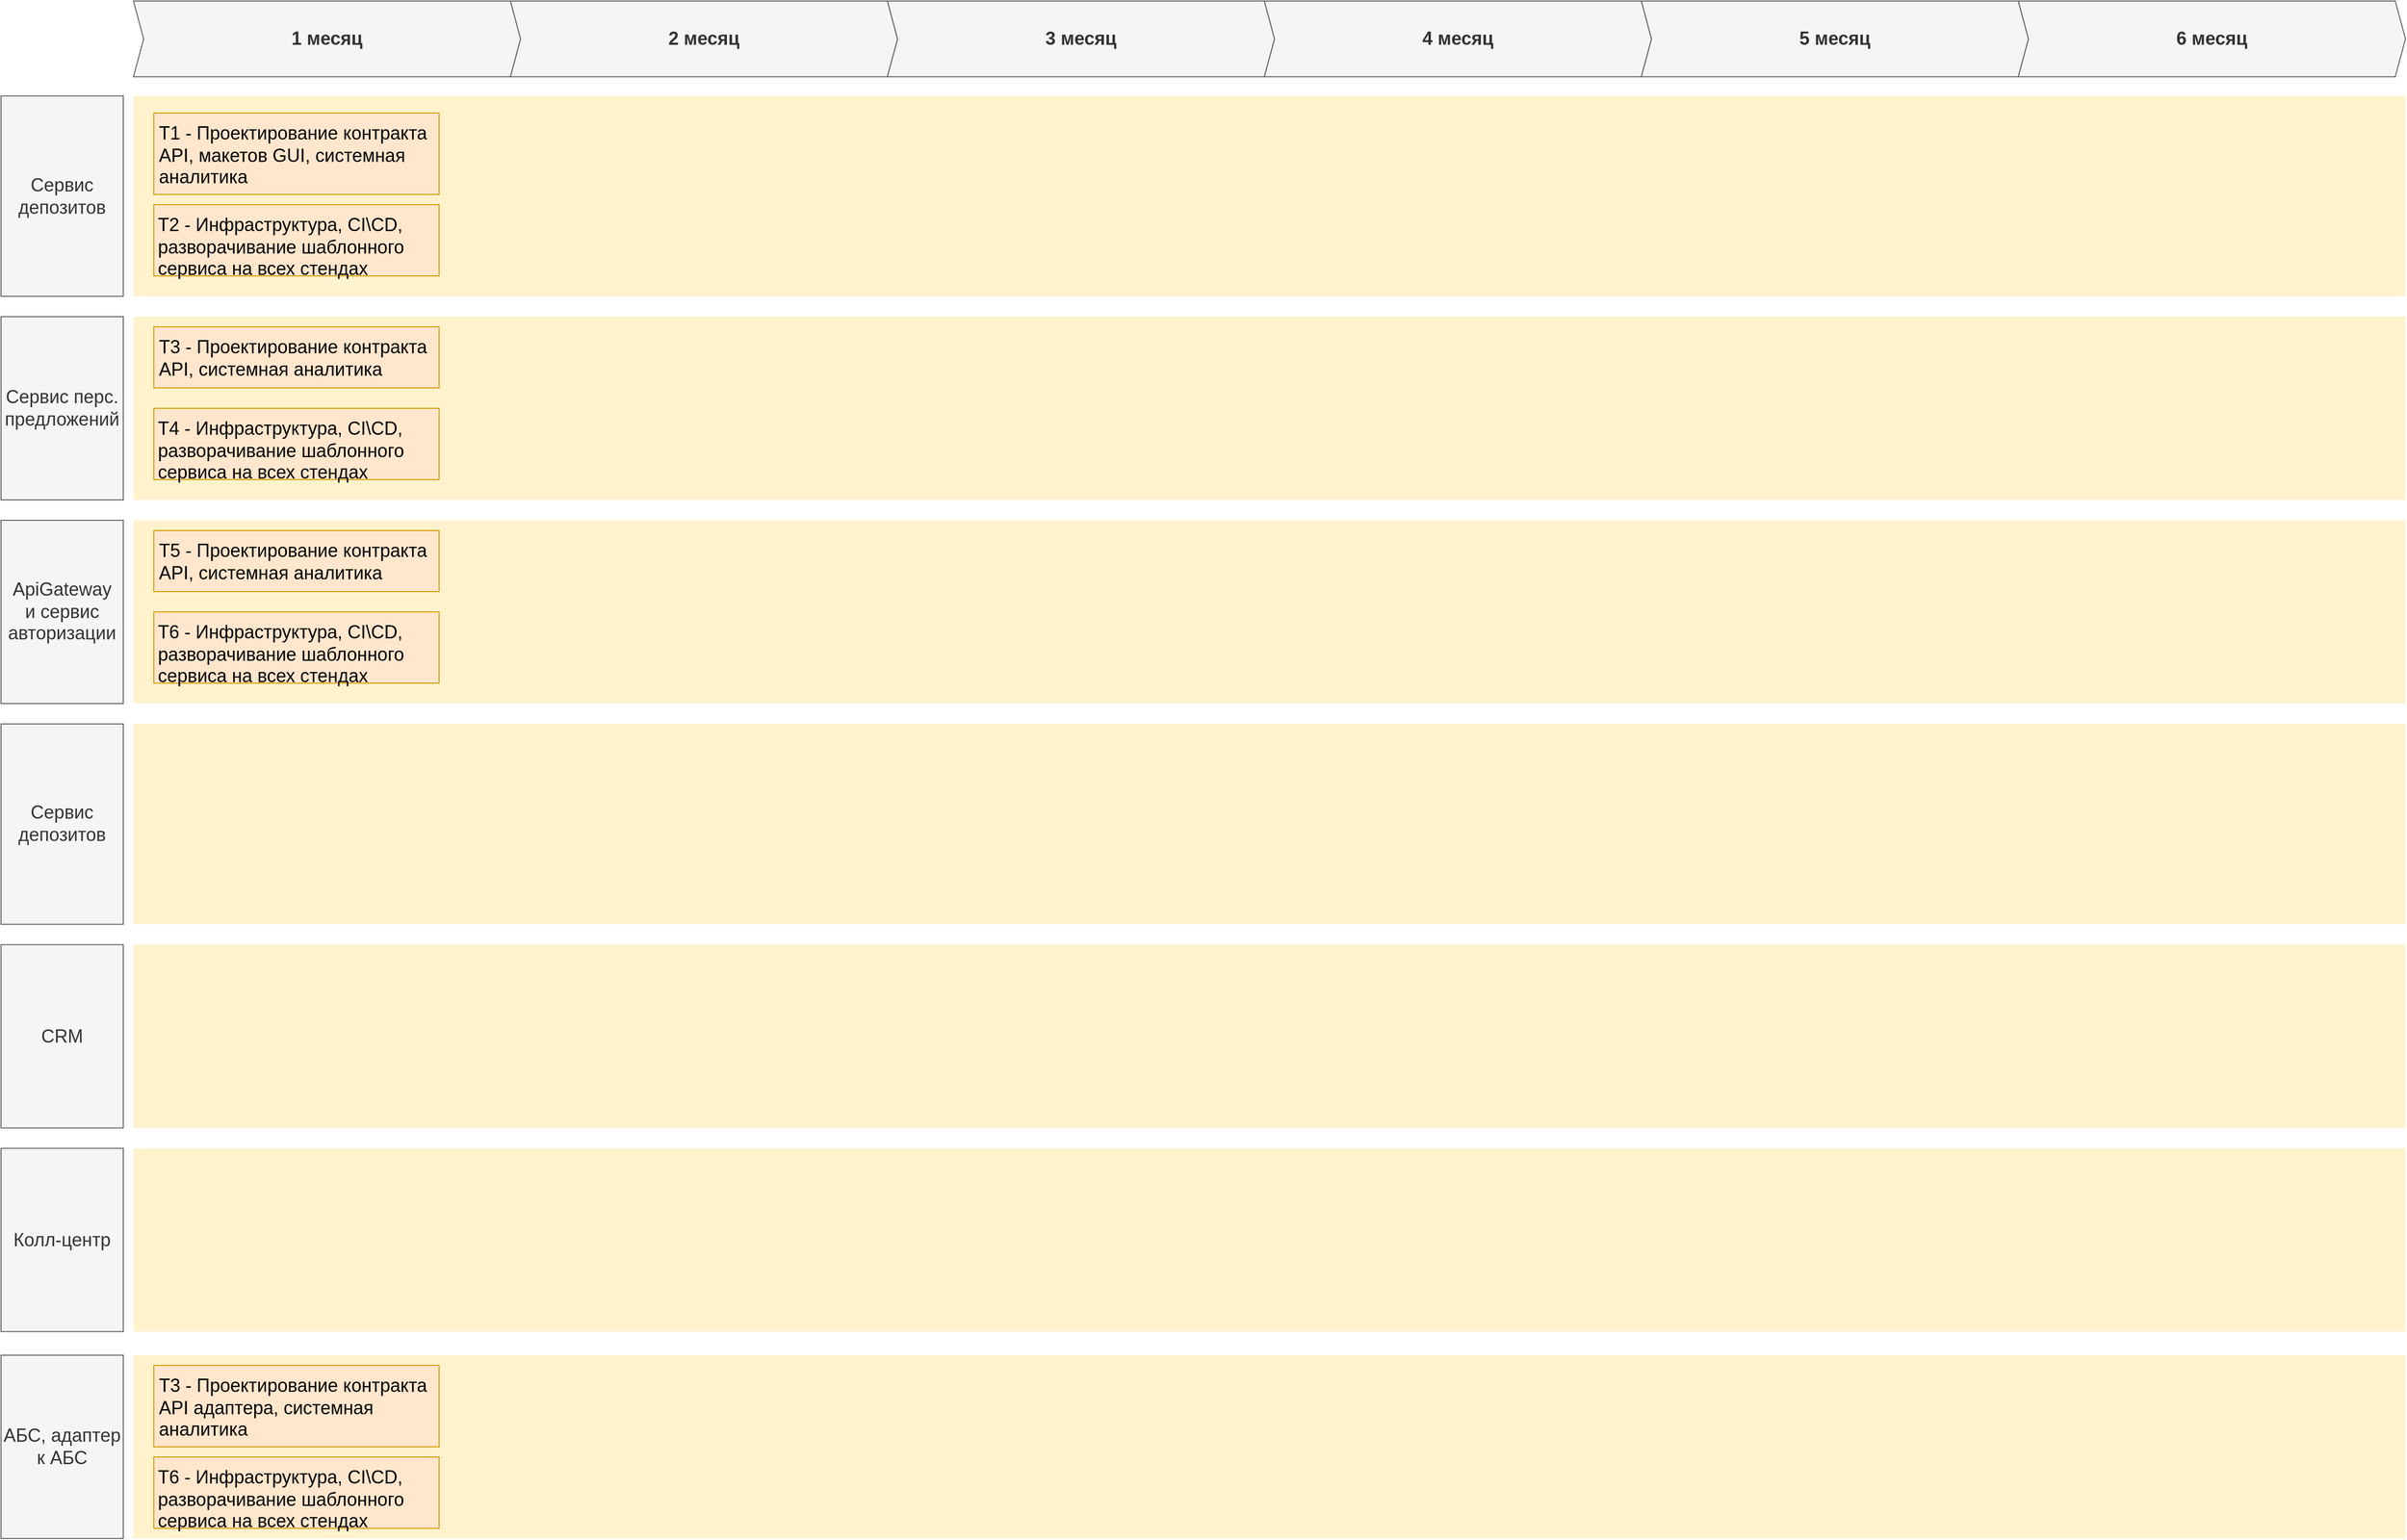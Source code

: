 <mxfile version="28.2.8">
  <diagram name="Страница — 1" id="2l_sZtIRdoLyPj4Sk1Ge">
    <mxGraphModel dx="1178" dy="726" grid="1" gridSize="10" guides="1" tooltips="1" connect="1" arrows="1" fold="1" page="1" pageScale="1" pageWidth="827" pageHeight="1169" math="0" shadow="0">
      <root>
        <mxCell id="0" />
        <mxCell id="1" parent="0" />
        <mxCell id="nfSb1PT8enzWGBPoAT3M-1" value="" style="shape=rect;fillColor=#fff2cc;strokeColor=none;fontSize=24;html=1;whiteSpace=wrap;align=left;verticalAlign=top;spacing=5;rounded=0;" vertex="1" parent="1">
          <mxGeometry x="270" y="540" width="2230" height="180" as="geometry" />
        </mxCell>
        <mxCell id="nfSb1PT8enzWGBPoAT3M-2" value="" style="shape=rect;fillColor=#fff2cc;strokeColor=none;fontSize=24;html=1;whiteSpace=wrap;align=left;verticalAlign=top;spacing=5;rounded=0;" vertex="1" parent="1">
          <mxGeometry x="270" y="323.2" width="2230" height="196.8" as="geometry" />
        </mxCell>
        <mxCell id="nfSb1PT8enzWGBPoAT3M-3" value="T1 - Проектирование контракта API, макетов GUI, системная аналитика" style="shape=rect;fillColor=#ffe6cc;strokeColor=#d79b00;fontSize=18;html=1;whiteSpace=wrap;align=left;verticalAlign=top;spacing=5;rounded=0;" vertex="1" parent="1">
          <mxGeometry x="290" y="340" width="280" height="80" as="geometry" />
        </mxCell>
        <mxCell id="nfSb1PT8enzWGBPoAT3M-4" value="&lt;div style=&quot;text-align: left;&quot;&gt;&lt;span style=&quot;background-color: transparent; color: light-dark(rgb(0, 0, 0), rgb(255, 255, 255));&quot;&gt;&lt;font&gt;T2 - Инфраструктура, CI\CD, разворачивание шаблонного сервиса на всех стендах&amp;nbsp;&lt;/font&gt;&lt;/span&gt;&lt;/div&gt;" style="shape=rect;fillColor=#ffe6cc;strokeColor=#d79b00;fontSize=18;html=1;whiteSpace=wrap;align=center;verticalAlign=top;spacing=5;rounded=0;" vertex="1" parent="1">
          <mxGeometry x="290" y="430" width="280" height="70" as="geometry" />
        </mxCell>
        <mxCell id="nfSb1PT8enzWGBPoAT3M-5" value="Сервис депозитов" style="rounded=0;whiteSpace=wrap;html=1;fillColor=#f5f5f5;fontColor=#333333;strokeColor=#666666;fontSize=18;" vertex="1" parent="1">
          <mxGeometry x="140" y="323.2" width="120" height="196.8" as="geometry" />
        </mxCell>
        <mxCell id="nfSb1PT8enzWGBPoAT3M-6" value="Сервис перс.&lt;div&gt;предложений&lt;/div&gt;" style="rounded=0;whiteSpace=wrap;html=1;fillColor=#f5f5f5;fontColor=#333333;strokeColor=#666666;fontSize=18;" vertex="1" parent="1">
          <mxGeometry x="140" y="540" width="120" height="180" as="geometry" />
        </mxCell>
        <mxCell id="nfSb1PT8enzWGBPoAT3M-7" value="1 месяц" style="shape=step;perimeter=stepPerimeter;whiteSpace=wrap;html=1;fixedSize=1;size=10;fillColor=#f5f5f5;strokeColor=#666666;fontSize=18;fontStyle=1;align=center;rounded=0;fontColor=#333333;" vertex="1" parent="1">
          <mxGeometry x="270" y="230" width="380" height="74.4" as="geometry" />
        </mxCell>
        <mxCell id="nfSb1PT8enzWGBPoAT3M-8" value="2 месяц" style="shape=step;perimeter=stepPerimeter;whiteSpace=wrap;html=1;fixedSize=1;size=10;fillColor=#f5f5f5;strokeColor=#666666;fontSize=18;fontStyle=1;align=center;rounded=0;fontColor=#333333;" vertex="1" parent="1">
          <mxGeometry x="640" y="230" width="380" height="74.4" as="geometry" />
        </mxCell>
        <mxCell id="nfSb1PT8enzWGBPoAT3M-9" value="3 месяц" style="shape=step;perimeter=stepPerimeter;whiteSpace=wrap;html=1;fixedSize=1;size=10;fillColor=#f5f5f5;strokeColor=#666666;fontSize=18;fontStyle=1;align=center;rounded=0;fontColor=#333333;" vertex="1" parent="1">
          <mxGeometry x="1010" y="230" width="380" height="74.4" as="geometry" />
        </mxCell>
        <mxCell id="nfSb1PT8enzWGBPoAT3M-10" value="4 месяц" style="shape=step;perimeter=stepPerimeter;whiteSpace=wrap;html=1;fixedSize=1;size=10;fillColor=#f5f5f5;strokeColor=#666666;fontSize=18;fontStyle=1;align=center;rounded=0;fontColor=#333333;" vertex="1" parent="1">
          <mxGeometry x="1380" y="230" width="380" height="74.4" as="geometry" />
        </mxCell>
        <mxCell id="nfSb1PT8enzWGBPoAT3M-11" value="5 месяц" style="shape=step;perimeter=stepPerimeter;whiteSpace=wrap;html=1;fixedSize=1;size=10;fillColor=#f5f5f5;strokeColor=#666666;fontSize=18;fontStyle=1;align=center;rounded=0;fontColor=#333333;" vertex="1" parent="1">
          <mxGeometry x="1750" y="230" width="380" height="74.4" as="geometry" />
        </mxCell>
        <mxCell id="nfSb1PT8enzWGBPoAT3M-12" value="6 месяц" style="shape=step;perimeter=stepPerimeter;whiteSpace=wrap;html=1;fixedSize=1;size=10;fillColor=#f5f5f5;strokeColor=#666666;fontSize=18;fontStyle=1;align=center;rounded=0;fontColor=#333333;" vertex="1" parent="1">
          <mxGeometry x="2120" y="230" width="380" height="74.4" as="geometry" />
        </mxCell>
        <mxCell id="nfSb1PT8enzWGBPoAT3M-13" value="" style="shape=rect;fillColor=#fff2cc;strokeColor=none;fontSize=24;html=1;whiteSpace=wrap;align=left;verticalAlign=top;spacing=5;rounded=0;" vertex="1" parent="1">
          <mxGeometry x="270" y="740" width="2230" height="180" as="geometry" />
        </mxCell>
        <mxCell id="nfSb1PT8enzWGBPoAT3M-14" value="ApiGateway&lt;div&gt;и сервис авторизации&lt;/div&gt;" style="rounded=0;whiteSpace=wrap;html=1;fillColor=#f5f5f5;fontColor=#333333;strokeColor=#666666;fontSize=18;" vertex="1" parent="1">
          <mxGeometry x="140" y="740" width="120" height="180" as="geometry" />
        </mxCell>
        <mxCell id="nfSb1PT8enzWGBPoAT3M-15" value="" style="shape=rect;fillColor=#fff2cc;strokeColor=none;fontSize=24;html=1;whiteSpace=wrap;align=left;verticalAlign=top;spacing=5;rounded=0;" vertex="1" parent="1">
          <mxGeometry x="270" y="1156.8" width="2230" height="180" as="geometry" />
        </mxCell>
        <mxCell id="nfSb1PT8enzWGBPoAT3M-16" value="" style="shape=rect;fillColor=#fff2cc;strokeColor=none;fontSize=24;html=1;whiteSpace=wrap;align=left;verticalAlign=top;spacing=5;rounded=0;" vertex="1" parent="1">
          <mxGeometry x="270" y="940" width="2230" height="196.8" as="geometry" />
        </mxCell>
        <mxCell id="nfSb1PT8enzWGBPoAT3M-17" value="Сервис депозитов" style="rounded=0;whiteSpace=wrap;html=1;fillColor=#f5f5f5;fontColor=#333333;strokeColor=#666666;fontSize=18;" vertex="1" parent="1">
          <mxGeometry x="140" y="940" width="120" height="196.8" as="geometry" />
        </mxCell>
        <mxCell id="nfSb1PT8enzWGBPoAT3M-18" value="CRM" style="rounded=0;whiteSpace=wrap;html=1;fillColor=#f5f5f5;fontColor=#333333;strokeColor=#666666;fontSize=18;" vertex="1" parent="1">
          <mxGeometry x="140" y="1156.8" width="120" height="180" as="geometry" />
        </mxCell>
        <mxCell id="nfSb1PT8enzWGBPoAT3M-19" value="" style="shape=rect;fillColor=#fff2cc;strokeColor=none;fontSize=24;html=1;whiteSpace=wrap;align=left;verticalAlign=top;spacing=5;rounded=0;" vertex="1" parent="1">
          <mxGeometry x="270" y="1356.8" width="2230" height="180" as="geometry" />
        </mxCell>
        <mxCell id="nfSb1PT8enzWGBPoAT3M-20" value="Колл-центр" style="rounded=0;whiteSpace=wrap;html=1;fillColor=#f5f5f5;fontColor=#333333;strokeColor=#666666;fontSize=18;" vertex="1" parent="1">
          <mxGeometry x="140" y="1356.8" width="120" height="180" as="geometry" />
        </mxCell>
        <mxCell id="nfSb1PT8enzWGBPoAT3M-21" value="" style="shape=rect;fillColor=#fff2cc;strokeColor=none;fontSize=24;html=1;whiteSpace=wrap;align=left;verticalAlign=top;spacing=5;rounded=0;" vertex="1" parent="1">
          <mxGeometry x="270" y="1560" width="2230" height="180" as="geometry" />
        </mxCell>
        <mxCell id="nfSb1PT8enzWGBPoAT3M-22" value="АБС, адаптер к АБС" style="rounded=0;whiteSpace=wrap;html=1;fillColor=#f5f5f5;fontColor=#333333;strokeColor=#666666;fontSize=18;" vertex="1" parent="1">
          <mxGeometry x="140" y="1560" width="120" height="180" as="geometry" />
        </mxCell>
        <mxCell id="nfSb1PT8enzWGBPoAT3M-23" value="T3 - Проектирование контракта API, системная аналитика" style="shape=rect;fillColor=#ffe6cc;strokeColor=#d79b00;fontSize=18;html=1;whiteSpace=wrap;align=left;verticalAlign=top;spacing=5;rounded=0;" vertex="1" parent="1">
          <mxGeometry x="290" y="550" width="280" height="60" as="geometry" />
        </mxCell>
        <mxCell id="nfSb1PT8enzWGBPoAT3M-24" value="&lt;div style=&quot;text-align: left;&quot;&gt;&lt;span style=&quot;background-color: transparent; color: light-dark(rgb(0, 0, 0), rgb(255, 255, 255));&quot;&gt;&lt;font&gt;T4 - Инфраструктура, CI\CD, разворачивание шаблонного сервиса на всех стендах&amp;nbsp;&lt;/font&gt;&lt;/span&gt;&lt;/div&gt;" style="shape=rect;fillColor=#ffe6cc;strokeColor=#d79b00;fontSize=18;html=1;whiteSpace=wrap;align=center;verticalAlign=top;spacing=5;rounded=0;" vertex="1" parent="1">
          <mxGeometry x="290" y="630" width="280" height="70" as="geometry" />
        </mxCell>
        <mxCell id="nfSb1PT8enzWGBPoAT3M-25" value="T5 - Проектирование контракта API, системная аналитика" style="shape=rect;fillColor=#ffe6cc;strokeColor=#d79b00;fontSize=18;html=1;whiteSpace=wrap;align=left;verticalAlign=top;spacing=5;rounded=0;" vertex="1" parent="1">
          <mxGeometry x="290" y="750" width="280" height="60" as="geometry" />
        </mxCell>
        <mxCell id="nfSb1PT8enzWGBPoAT3M-26" value="&lt;div style=&quot;text-align: left;&quot;&gt;&lt;span style=&quot;background-color: transparent; color: light-dark(rgb(0, 0, 0), rgb(255, 255, 255));&quot;&gt;&lt;font&gt;T6 - Инфраструктура, CI\CD, разворачивание шаблонного сервиса на всех стендах&amp;nbsp;&lt;/font&gt;&lt;/span&gt;&lt;/div&gt;" style="shape=rect;fillColor=#ffe6cc;strokeColor=#d79b00;fontSize=18;html=1;whiteSpace=wrap;align=center;verticalAlign=top;spacing=5;rounded=0;" vertex="1" parent="1">
          <mxGeometry x="290" y="830" width="280" height="70" as="geometry" />
        </mxCell>
        <mxCell id="nfSb1PT8enzWGBPoAT3M-27" value="T3 - Проектирование контракта API адаптера, системная аналитика" style="shape=rect;fillColor=#ffe6cc;strokeColor=#d79b00;fontSize=18;html=1;whiteSpace=wrap;align=left;verticalAlign=top;spacing=5;rounded=0;" vertex="1" parent="1">
          <mxGeometry x="290" y="1570" width="280" height="80" as="geometry" />
        </mxCell>
        <mxCell id="nfSb1PT8enzWGBPoAT3M-28" value="&lt;div style=&quot;text-align: left;&quot;&gt;&lt;span style=&quot;background-color: transparent; color: light-dark(rgb(0, 0, 0), rgb(255, 255, 255));&quot;&gt;&lt;font&gt;T6 - Инфраструктура, CI\CD, разворачивание шаблонного сервиса на всех стендах&amp;nbsp;&lt;/font&gt;&lt;/span&gt;&lt;/div&gt;" style="shape=rect;fillColor=#ffe6cc;strokeColor=#d79b00;fontSize=18;html=1;whiteSpace=wrap;align=center;verticalAlign=top;spacing=5;rounded=0;" vertex="1" parent="1">
          <mxGeometry x="290" y="1660" width="280" height="70" as="geometry" />
        </mxCell>
      </root>
    </mxGraphModel>
  </diagram>
</mxfile>
